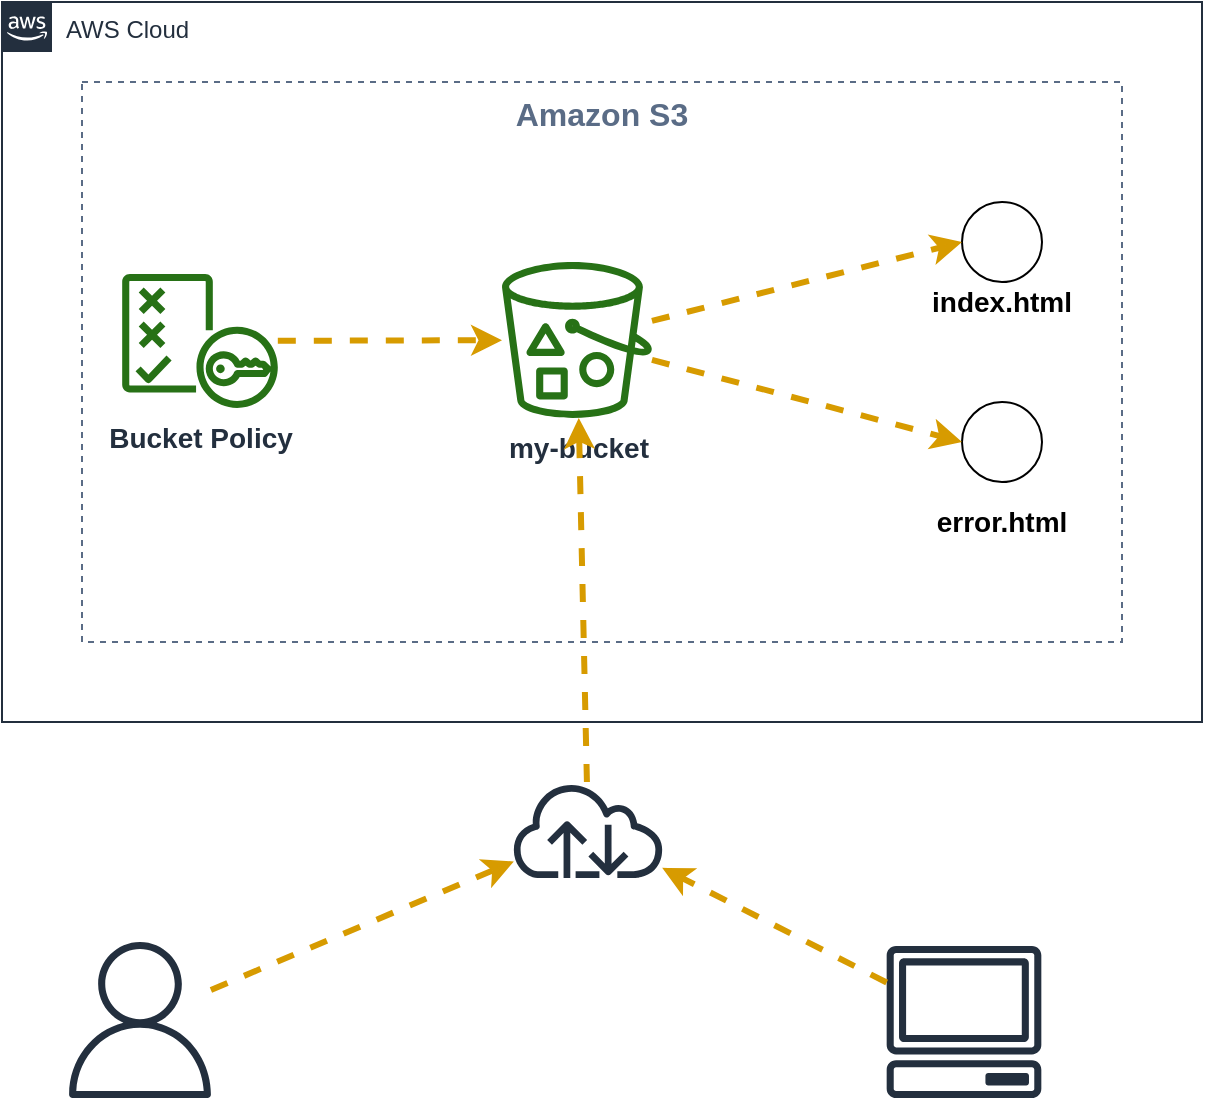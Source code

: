 <mxfile version="14.7.6" type="device"><diagram id="kkgFQM-P6gr22ZeHBuBi" name="Page-1"><mxGraphModel dx="1422" dy="791" grid="1" gridSize="10" guides="1" tooltips="1" connect="1" arrows="1" fold="1" page="1" pageScale="1" pageWidth="827" pageHeight="1169" math="0" shadow="0"><root><mxCell id="0"/><mxCell id="1" parent="0"/><mxCell id="KgF8VhIyzXHoUh9JTEWb-1" value="AWS Cloud" style="points=[[0,0],[0.25,0],[0.5,0],[0.75,0],[1,0],[1,0.25],[1,0.5],[1,0.75],[1,1],[0.75,1],[0.5,1],[0.25,1],[0,1],[0,0.75],[0,0.5],[0,0.25]];outlineConnect=0;gradientColor=none;html=1;whiteSpace=wrap;fontSize=12;fontStyle=0;shape=mxgraph.aws4.group;grIcon=mxgraph.aws4.group_aws_cloud_alt;strokeColor=#232F3E;fillColor=none;verticalAlign=top;align=left;spacingLeft=30;fontColor=#232F3E;dashed=0;" vertex="1" parent="1"><mxGeometry x="120" y="240" width="600" height="360" as="geometry"/></mxCell><mxCell id="KgF8VhIyzXHoUh9JTEWb-2" value="Amazon S3" style="fillColor=none;strokeColor=#5A6C86;dashed=1;verticalAlign=top;fontStyle=1;fontColor=#5A6C86;fontSize=16;" vertex="1" parent="1"><mxGeometry x="160" y="280" width="520" height="280" as="geometry"/></mxCell><mxCell id="KgF8VhIyzXHoUh9JTEWb-3" value="&lt;font style=&quot;font-size: 14px&quot;&gt;&lt;b&gt;my-bucket&lt;/b&gt;&lt;/font&gt;" style="outlineConnect=0;fontColor=#232F3E;gradientColor=none;fillColor=#277116;strokeColor=none;dashed=0;verticalLabelPosition=bottom;verticalAlign=top;align=center;html=1;fontSize=12;fontStyle=0;aspect=fixed;pointerEvents=1;shape=mxgraph.aws4.bucket_with_objects;" vertex="1" parent="1"><mxGeometry x="370" y="370" width="75" height="78" as="geometry"/></mxCell><mxCell id="KgF8VhIyzXHoUh9JTEWb-4" value="&lt;font size=&quot;1&quot;&gt;&lt;b style=&quot;font-size: 14px&quot;&gt;Bucket Policy&lt;br&gt;&lt;/b&gt;&lt;/font&gt;" style="outlineConnect=0;fontColor=#232F3E;gradientColor=none;fillColor=#277116;strokeColor=none;dashed=0;verticalLabelPosition=bottom;verticalAlign=top;align=center;html=1;fontSize=12;fontStyle=0;aspect=fixed;pointerEvents=1;shape=mxgraph.aws4.policy;" vertex="1" parent="1"><mxGeometry x="180" y="376" width="78" height="67" as="geometry"/></mxCell><mxCell id="KgF8VhIyzXHoUh9JTEWb-6" value="" style="ellipse;whiteSpace=wrap;html=1;aspect=fixed;" vertex="1" parent="1"><mxGeometry x="600" y="340" width="40" height="40" as="geometry"/></mxCell><mxCell id="KgF8VhIyzXHoUh9JTEWb-7" value="" style="ellipse;whiteSpace=wrap;html=1;aspect=fixed;" vertex="1" parent="1"><mxGeometry x="600" y="440" width="40" height="40" as="geometry"/></mxCell><mxCell id="KgF8VhIyzXHoUh9JTEWb-8" value="" style="endArrow=classic;html=1;fillColor=#ffe6cc;strokeColor=#d79b00;dashed=1;strokeWidth=3;" edge="1" parent="1" source="KgF8VhIyzXHoUh9JTEWb-4" target="KgF8VhIyzXHoUh9JTEWb-3"><mxGeometry width="50" height="50" relative="1" as="geometry"><mxPoint x="350" y="430" as="sourcePoint"/><mxPoint x="400" y="380" as="targetPoint"/></mxGeometry></mxCell><mxCell id="KgF8VhIyzXHoUh9JTEWb-10" value="" style="endArrow=classic;html=1;fillColor=#ffe6cc;strokeColor=#d79b00;dashed=1;strokeWidth=3;entryX=0;entryY=0.5;entryDx=0;entryDy=0;" edge="1" parent="1" source="KgF8VhIyzXHoUh9JTEWb-3" target="KgF8VhIyzXHoUh9JTEWb-6"><mxGeometry width="50" height="50" relative="1" as="geometry"><mxPoint x="317.003" y="530.297" as="sourcePoint"/><mxPoint x="540" y="370" as="targetPoint"/></mxGeometry></mxCell><mxCell id="KgF8VhIyzXHoUh9JTEWb-11" value="" style="endArrow=classic;html=1;fillColor=#ffe6cc;strokeColor=#d79b00;dashed=1;strokeWidth=3;entryX=0;entryY=0.5;entryDx=0;entryDy=0;" edge="1" parent="1" source="KgF8VhIyzXHoUh9JTEWb-3" target="KgF8VhIyzXHoUh9JTEWb-7"><mxGeometry width="50" height="50" relative="1" as="geometry"><mxPoint x="250" y="670" as="sourcePoint"/><mxPoint x="340" y="430" as="targetPoint"/></mxGeometry></mxCell><mxCell id="KgF8VhIyzXHoUh9JTEWb-12" value="&lt;font style=&quot;font-size: 14px&quot;&gt;&lt;b&gt;index.html&lt;/b&gt;&lt;/font&gt;" style="text;html=1;strokeColor=none;fillColor=none;align=center;verticalAlign=middle;whiteSpace=wrap;rounded=0;" vertex="1" parent="1"><mxGeometry x="600" y="380" width="40" height="20" as="geometry"/></mxCell><mxCell id="KgF8VhIyzXHoUh9JTEWb-13" value="&lt;div&gt;&lt;font style=&quot;font-size: 14px&quot;&gt;&lt;b&gt;error.html&lt;/b&gt;&lt;/font&gt;&lt;/div&gt;" style="text;html=1;strokeColor=none;fillColor=none;align=center;verticalAlign=middle;whiteSpace=wrap;rounded=0;" vertex="1" parent="1"><mxGeometry x="600" y="490" width="40" height="20" as="geometry"/></mxCell><mxCell id="KgF8VhIyzXHoUh9JTEWb-14" value="" style="outlineConnect=0;fontColor=#232F3E;gradientColor=none;fillColor=#232F3E;strokeColor=none;dashed=0;verticalLabelPosition=bottom;verticalAlign=top;align=center;html=1;fontSize=12;fontStyle=0;aspect=fixed;pointerEvents=1;shape=mxgraph.aws4.user;" vertex="1" parent="1"><mxGeometry x="150" y="710" width="78" height="78" as="geometry"/></mxCell><mxCell id="KgF8VhIyzXHoUh9JTEWb-15" value="" style="outlineConnect=0;fontColor=#232F3E;gradientColor=none;fillColor=#232F3E;strokeColor=none;dashed=0;verticalLabelPosition=bottom;verticalAlign=top;align=center;html=1;fontSize=12;fontStyle=0;aspect=fixed;pointerEvents=1;shape=mxgraph.aws4.internet;" vertex="1" parent="1"><mxGeometry x="374" y="630" width="78" height="48" as="geometry"/></mxCell><mxCell id="KgF8VhIyzXHoUh9JTEWb-16" value="" style="outlineConnect=0;fontColor=#232F3E;gradientColor=none;fillColor=#232F3E;strokeColor=none;dashed=0;verticalLabelPosition=bottom;verticalAlign=top;align=center;html=1;fontSize=12;fontStyle=0;aspect=fixed;pointerEvents=1;shape=mxgraph.aws4.client;" vertex="1" parent="1"><mxGeometry x="562" y="712" width="78" height="76" as="geometry"/></mxCell><mxCell id="KgF8VhIyzXHoUh9JTEWb-17" value="" style="endArrow=classic;html=1;fillColor=#ffe6cc;strokeColor=#d79b00;dashed=1;strokeWidth=3;" edge="1" parent="1" source="KgF8VhIyzXHoUh9JTEWb-14" target="KgF8VhIyzXHoUh9JTEWb-15"><mxGeometry width="50" height="50" relative="1" as="geometry"><mxPoint x="228.003" y="690.297" as="sourcePoint"/><mxPoint x="340.17" y="689.999" as="targetPoint"/></mxGeometry></mxCell><mxCell id="KgF8VhIyzXHoUh9JTEWb-18" value="" style="endArrow=classic;html=1;fillColor=#ffe6cc;strokeColor=#d79b00;dashed=1;strokeWidth=3;" edge="1" parent="1" source="KgF8VhIyzXHoUh9JTEWb-16" target="KgF8VhIyzXHoUh9JTEWb-15"><mxGeometry width="50" height="50" relative="1" as="geometry"><mxPoint x="330.003" y="780.297" as="sourcePoint"/><mxPoint x="442.17" y="779.999" as="targetPoint"/></mxGeometry></mxCell><mxCell id="KgF8VhIyzXHoUh9JTEWb-19" value="" style="endArrow=classic;html=1;fillColor=#ffe6cc;strokeColor=#d79b00;dashed=1;strokeWidth=3;" edge="1" parent="1" source="KgF8VhIyzXHoUh9JTEWb-15" target="KgF8VhIyzXHoUh9JTEWb-3"><mxGeometry width="50" height="50" relative="1" as="geometry"><mxPoint x="300.003" y="499.797" as="sourcePoint"/><mxPoint x="412.17" y="499.499" as="targetPoint"/></mxGeometry></mxCell></root></mxGraphModel></diagram></mxfile>